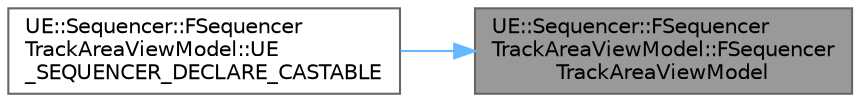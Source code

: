 digraph "UE::Sequencer::FSequencerTrackAreaViewModel::FSequencerTrackAreaViewModel"
{
 // INTERACTIVE_SVG=YES
 // LATEX_PDF_SIZE
  bgcolor="transparent";
  edge [fontname=Helvetica,fontsize=10,labelfontname=Helvetica,labelfontsize=10];
  node [fontname=Helvetica,fontsize=10,shape=box,height=0.2,width=0.4];
  rankdir="RL";
  Node1 [id="Node000001",label="UE::Sequencer::FSequencer\lTrackAreaViewModel::FSequencer\lTrackAreaViewModel",height=0.2,width=0.4,color="gray40", fillcolor="grey60", style="filled", fontcolor="black",tooltip=" "];
  Node1 -> Node2 [id="edge1_Node000001_Node000002",dir="back",color="steelblue1",style="solid",tooltip=" "];
  Node2 [id="Node000002",label="UE::Sequencer::FSequencer\lTrackAreaViewModel::UE\l_SEQUENCER_DECLARE_CASTABLE",height=0.2,width=0.4,color="grey40", fillcolor="white", style="filled",URL="$d4/ddb/classUE_1_1Sequencer_1_1FSequencerTrackAreaViewModel.html#a4afeaed896244ff898f34678b8cc7996",tooltip=" "];
}
